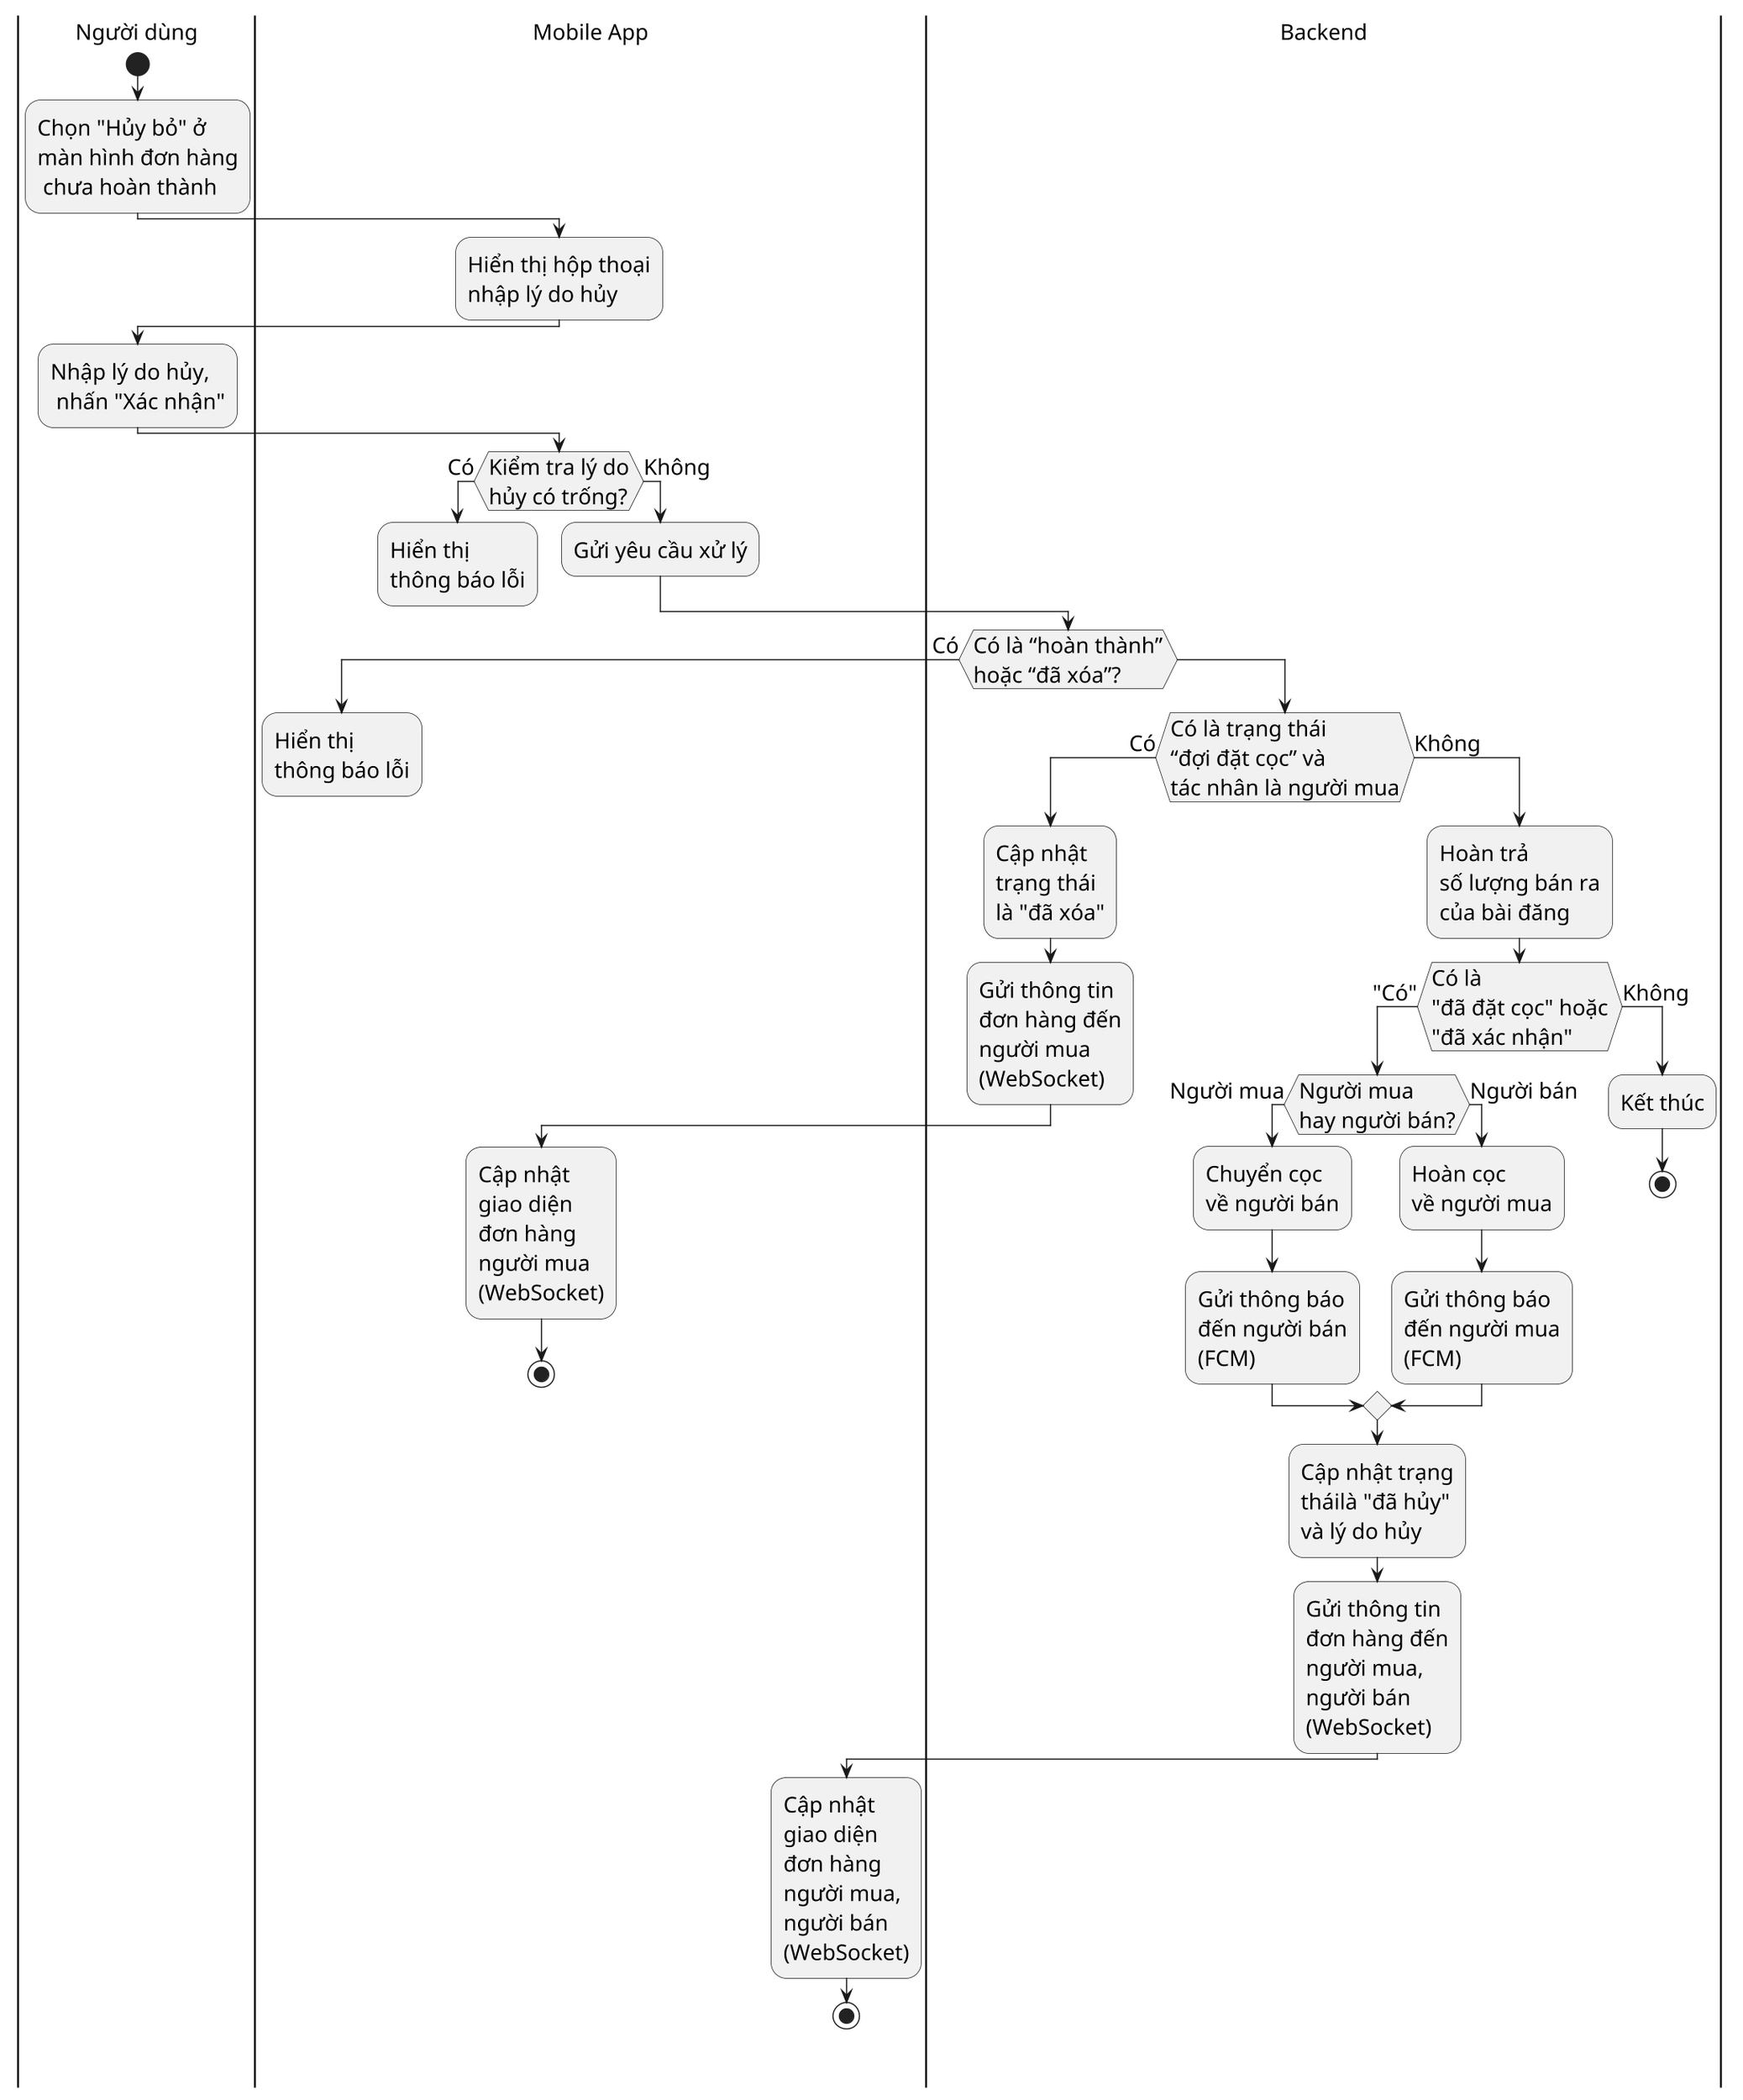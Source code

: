 @startuml
skinparam DefaultFontSize 18
scale 1.5

|Người dùng|
start
:Chọn "Hủy bỏ" ở \nmàn hình đơn hàng\n chưa hoàn thành;

|Mobile App|
:Hiển thị hộp thoại\nnhập lý do hủy;
|Người dùng|
:Nhập lý do hủy,\n nhấn "Xác nhận";
|Mobile App|
if (Kiểm tra lý do\nhủy có trống?) then (Có)
    |Mobile App|
    :Hiển thị \nthông báo lỗi;
    detach
else (Không)
    |Mobile App|
    :Gửi yêu cầu xử lý;
endif

|Backend|
if (Có là “hoàn thành”\nhoặc “đã xóa”?) then (Có)
    |Mobile App|
    :Hiển thị\nthông báo lỗi;
    detach
else
|Backend|
if (Có là trạng thái\n“đợi đặt cọc” và\ntác nhân là người mua) then (Có)
    |Backend|
    :Cập nhật\ntrạng thái\nlà "đã xóa";
    :Gửi thông tin\nđơn hàng đến\nngười mua\n(WebSocket);
    |Mobile App|
    :Cập nhật\ngiao diện\nđơn hàng\nngười mua\n(WebSocket);
    stop
else (Không)
    |Backend|
    :Hoàn trả\nsố lượng bán ra\ncủa bài đăng;
    if (Có là\n"đã đặt cọc" hoặc\n"đã xác nhận") then ("Có")
        if(Người mua\nhay người bán?) then (Người mua)
            :Chuyển cọc\nvề người bán;
            :Gửi thông báo\nđến người bán\n(FCM);
        else (Người bán)
            :Hoàn cọc\nvề người mua;
            :Gửi thông báo\nđến người mua\n(FCM);
        endif
        :Cập nhật trạng\ntháilà "đã hủy"\nvà lý do hủy;
        :Gửi thông tin\nđơn hàng đến\nngười mua,\nngười bán\n(WebSocket);
        |Mobile App|
        :Cập nhật\ngiao diện\nđơn hàng\nngười mua,\nngười bán\n(WebSocket);
        stop
    else (Không)
        |Backend|
        :Kết thúc;
        stop
    endif
endif
@enduml